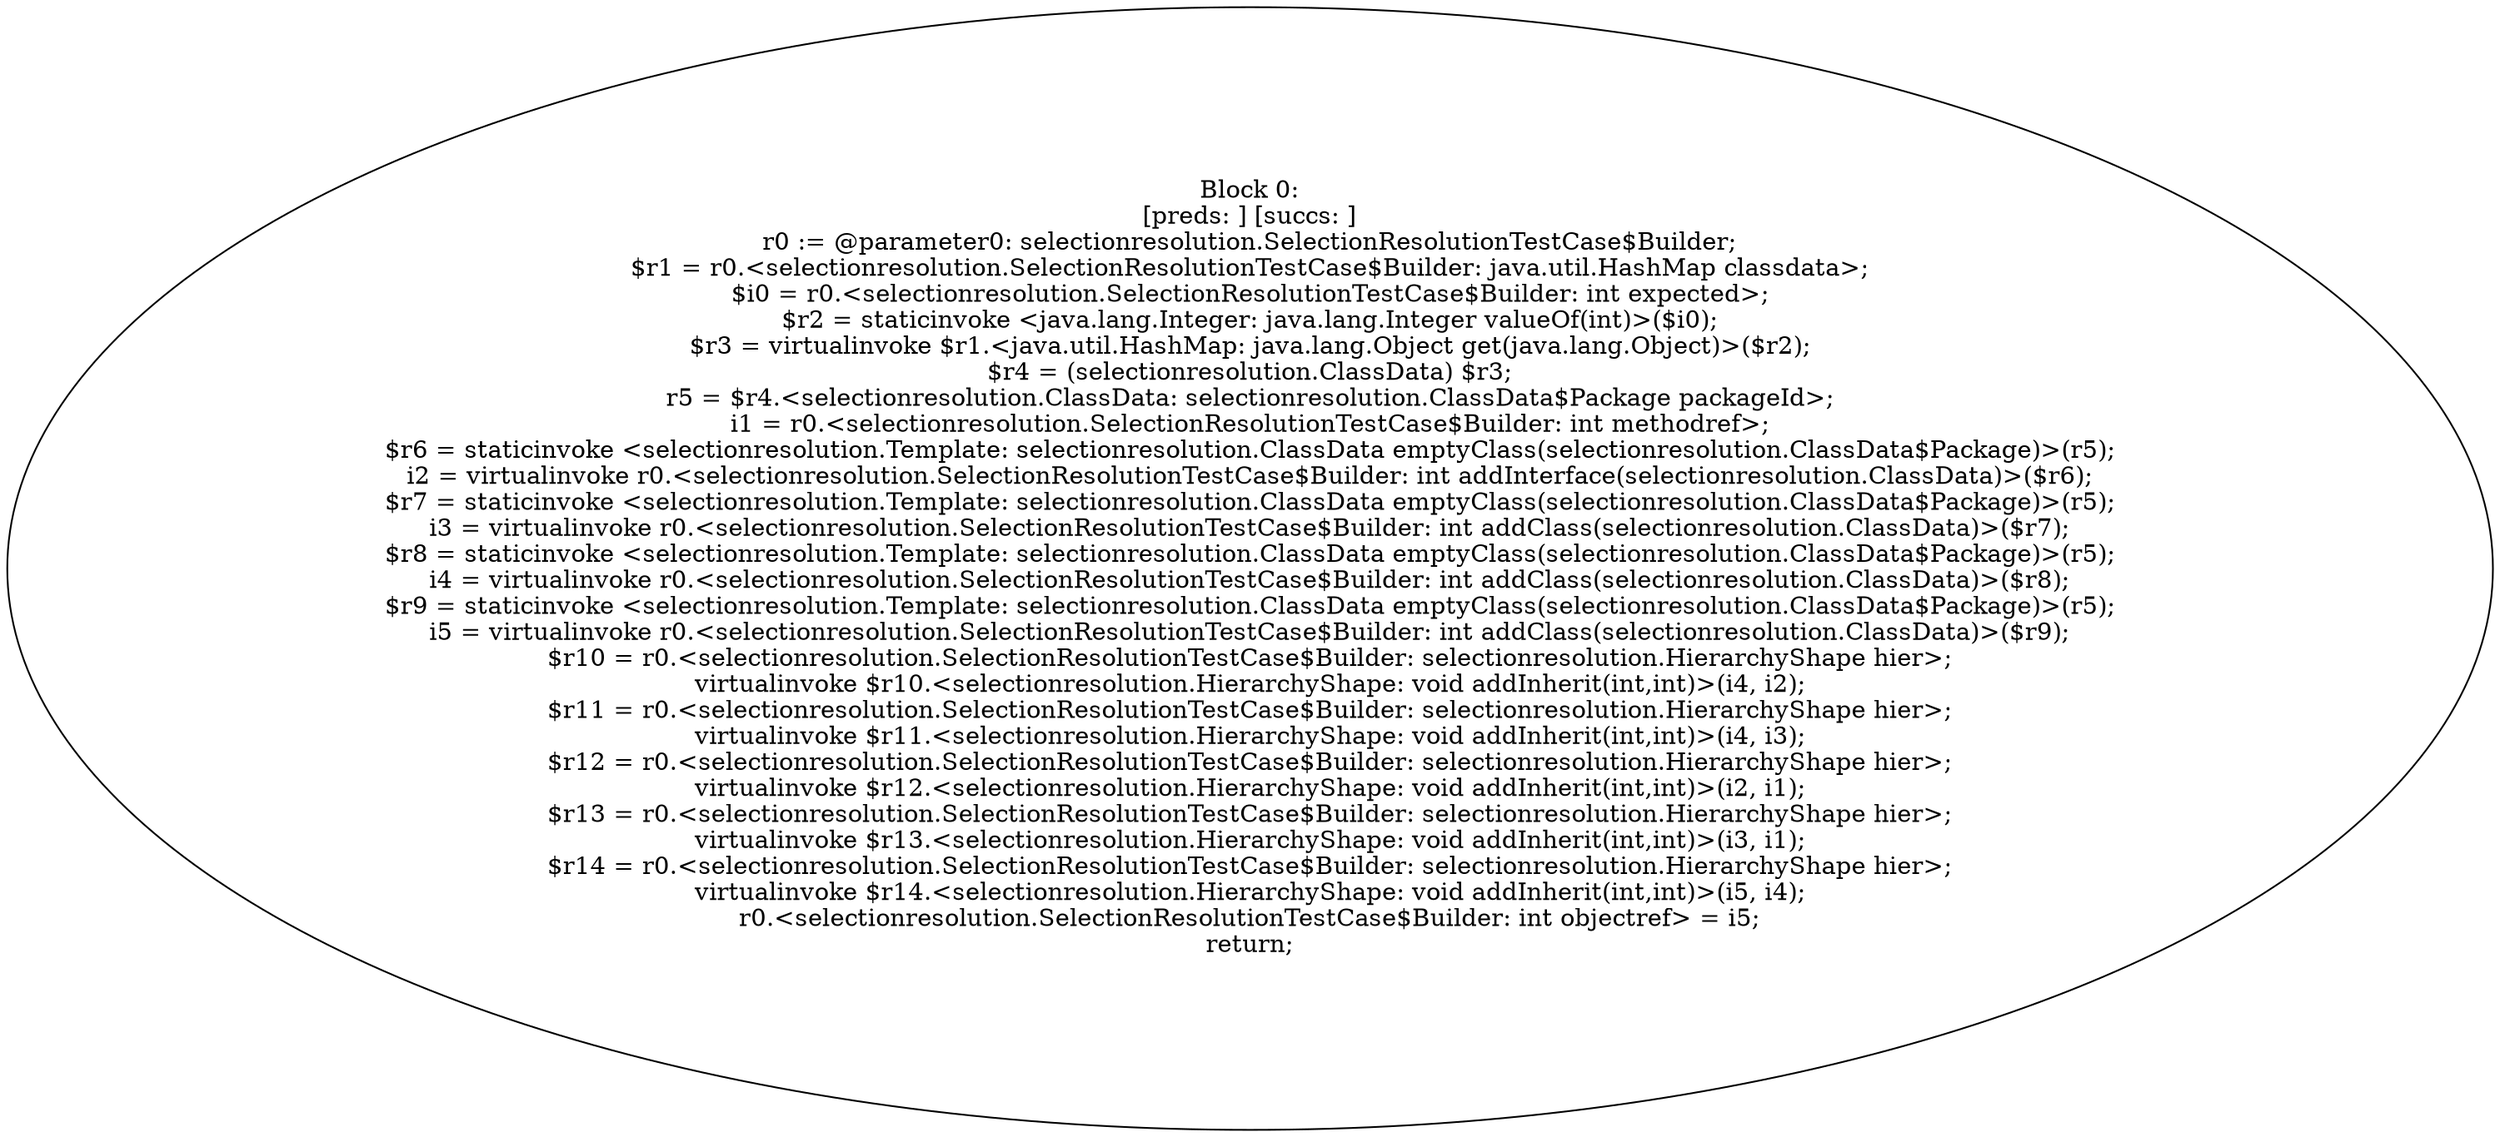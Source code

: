 digraph "unitGraph" {
    "Block 0:
[preds: ] [succs: ]
r0 := @parameter0: selectionresolution.SelectionResolutionTestCase$Builder;
$r1 = r0.<selectionresolution.SelectionResolutionTestCase$Builder: java.util.HashMap classdata>;
$i0 = r0.<selectionresolution.SelectionResolutionTestCase$Builder: int expected>;
$r2 = staticinvoke <java.lang.Integer: java.lang.Integer valueOf(int)>($i0);
$r3 = virtualinvoke $r1.<java.util.HashMap: java.lang.Object get(java.lang.Object)>($r2);
$r4 = (selectionresolution.ClassData) $r3;
r5 = $r4.<selectionresolution.ClassData: selectionresolution.ClassData$Package packageId>;
i1 = r0.<selectionresolution.SelectionResolutionTestCase$Builder: int methodref>;
$r6 = staticinvoke <selectionresolution.Template: selectionresolution.ClassData emptyClass(selectionresolution.ClassData$Package)>(r5);
i2 = virtualinvoke r0.<selectionresolution.SelectionResolutionTestCase$Builder: int addInterface(selectionresolution.ClassData)>($r6);
$r7 = staticinvoke <selectionresolution.Template: selectionresolution.ClassData emptyClass(selectionresolution.ClassData$Package)>(r5);
i3 = virtualinvoke r0.<selectionresolution.SelectionResolutionTestCase$Builder: int addClass(selectionresolution.ClassData)>($r7);
$r8 = staticinvoke <selectionresolution.Template: selectionresolution.ClassData emptyClass(selectionresolution.ClassData$Package)>(r5);
i4 = virtualinvoke r0.<selectionresolution.SelectionResolutionTestCase$Builder: int addClass(selectionresolution.ClassData)>($r8);
$r9 = staticinvoke <selectionresolution.Template: selectionresolution.ClassData emptyClass(selectionresolution.ClassData$Package)>(r5);
i5 = virtualinvoke r0.<selectionresolution.SelectionResolutionTestCase$Builder: int addClass(selectionresolution.ClassData)>($r9);
$r10 = r0.<selectionresolution.SelectionResolutionTestCase$Builder: selectionresolution.HierarchyShape hier>;
virtualinvoke $r10.<selectionresolution.HierarchyShape: void addInherit(int,int)>(i4, i2);
$r11 = r0.<selectionresolution.SelectionResolutionTestCase$Builder: selectionresolution.HierarchyShape hier>;
virtualinvoke $r11.<selectionresolution.HierarchyShape: void addInherit(int,int)>(i4, i3);
$r12 = r0.<selectionresolution.SelectionResolutionTestCase$Builder: selectionresolution.HierarchyShape hier>;
virtualinvoke $r12.<selectionresolution.HierarchyShape: void addInherit(int,int)>(i2, i1);
$r13 = r0.<selectionresolution.SelectionResolutionTestCase$Builder: selectionresolution.HierarchyShape hier>;
virtualinvoke $r13.<selectionresolution.HierarchyShape: void addInherit(int,int)>(i3, i1);
$r14 = r0.<selectionresolution.SelectionResolutionTestCase$Builder: selectionresolution.HierarchyShape hier>;
virtualinvoke $r14.<selectionresolution.HierarchyShape: void addInherit(int,int)>(i5, i4);
r0.<selectionresolution.SelectionResolutionTestCase$Builder: int objectref> = i5;
return;
"
}

